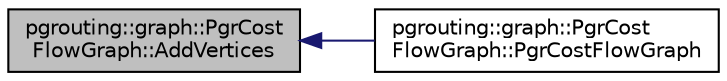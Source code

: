 digraph "pgrouting::graph::PgrCostFlowGraph::AddVertices"
{
  edge [fontname="Helvetica",fontsize="10",labelfontname="Helvetica",labelfontsize="10"];
  node [fontname="Helvetica",fontsize="10",shape=record];
  rankdir="LR";
  Node1 [label="pgrouting::graph::PgrCost\lFlowGraph::AddVertices",height=0.2,width=0.4,color="black", fillcolor="grey75", style="filled", fontcolor="black"];
  Node1 -> Node2 [dir="back",color="midnightblue",fontsize="10",style="solid",fontname="Helvetica"];
  Node2 [label="pgrouting::graph::PgrCost\lFlowGraph::PgrCostFlowGraph",height=0.2,width=0.4,color="black", fillcolor="white", style="filled",URL="$classpgrouting_1_1graph_1_1PgrCostFlowGraph.html#accefdb8a963bf57fc13787a7f6d9fb7b"];
}
